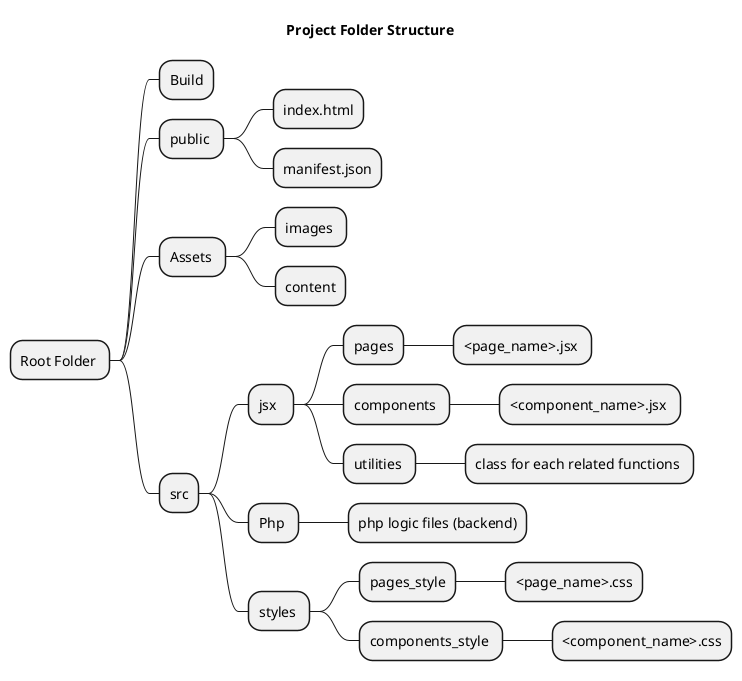 @@startmindmap


title Project Folder Structure
* Root Folder 
**  Build
** public 
*** index.html
*** manifest.json
** Assets 
*** images 
*** content
** src

*** jsx  
**** pages
***** <page_name>.jsx 
**** components 
***** <component_name>.jsx 
**** utilities 
***** class for each related functions 
*** Php 
**** php logic files (backend)
*** styles 
**** pages_style
***** <page_name>.css
**** components_style 
***** <component_name>.css


@@endmindmap